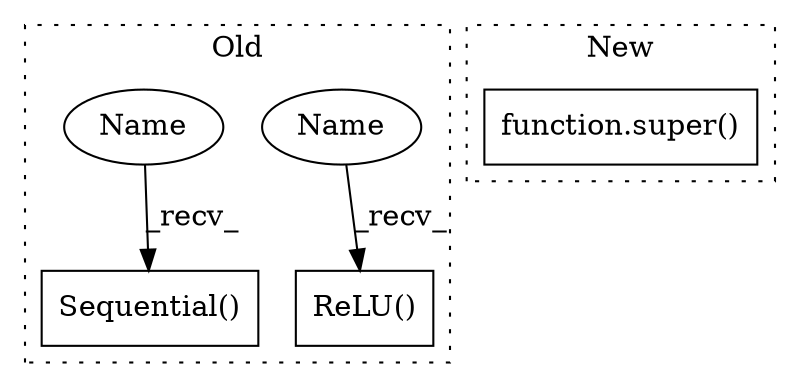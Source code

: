 digraph G {
subgraph cluster0 {
1 [label="ReLU()" a="75" s="2670" l="9" shape="box"];
3 [label="Sequential()" a="75" s="2255,2270" l="14,31" shape="box"];
4 [label="Name" a="87" s="2670" l="2" shape="ellipse"];
5 [label="Name" a="87" s="2255" l="2" shape="ellipse"];
label = "Old";
style="dotted";
}
subgraph cluster1 {
2 [label="function.super()" a="75" s="3151,3169" l="6,1" shape="box"];
label = "New";
style="dotted";
}
4 -> 1 [label="_recv_"];
5 -> 3 [label="_recv_"];
}